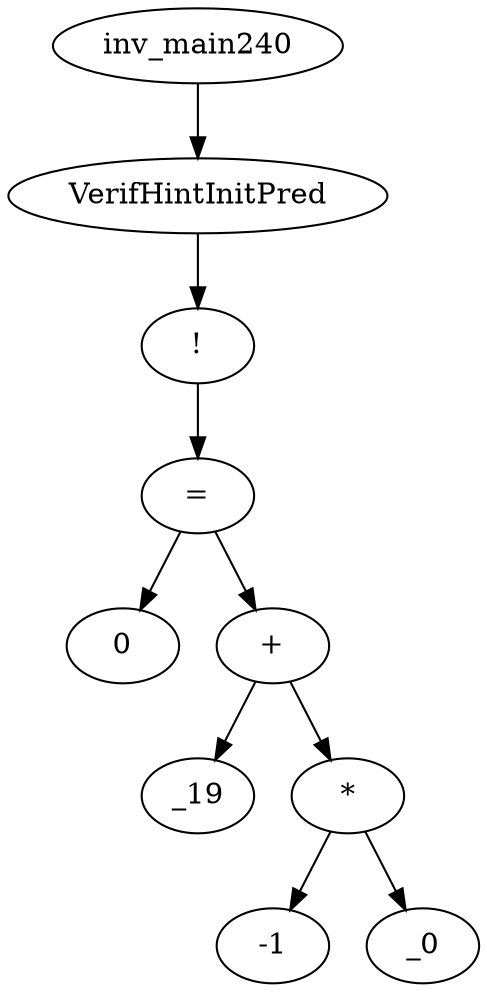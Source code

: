 digraph dag {
0 [label="inv_main240"];
1 [label="VerifHintInitPred"];
2 [label="!"];
3 [label="="];
4 [label="0"];
5 [label="+"];
6 [label="_19"];
7 [label="*"];
8 [label="-1"];
9 [label="_0"];
0->1
1->2
2->3
3->5
3 -> 4
5->7
5 -> 6
7->9
7 -> 8
}
